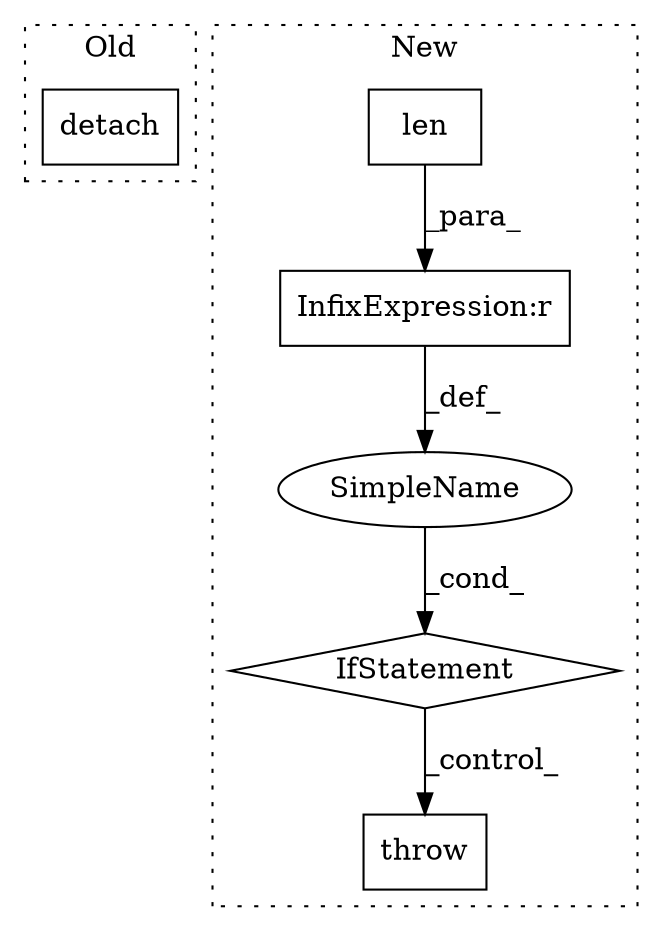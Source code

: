 digraph G {
subgraph cluster0 {
1 [label="detach" a="32" s="2728" l="8" shape="box"];
label = "Old";
style="dotted";
}
subgraph cluster1 {
2 [label="throw" a="53" s="2782" l="6" shape="box"];
3 [label="len" a="32" s="2696,2707" l="4,1" shape="box"];
4 [label="IfStatement" a="25" s="2673,2770" l="4,2" shape="diamond"];
5 [label="SimpleName" a="42" s="" l="" shape="ellipse"];
6 [label="InfixExpression:r" a="27" s="2693" l="3" shape="box"];
label = "New";
style="dotted";
}
3 -> 6 [label="_para_"];
4 -> 2 [label="_control_"];
5 -> 4 [label="_cond_"];
6 -> 5 [label="_def_"];
}